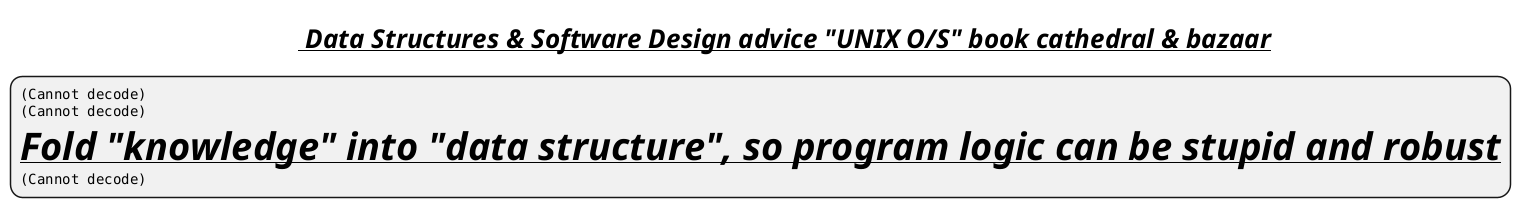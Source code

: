 @startmindmap
title =__// Data Structures & Software Design advice "UNIX O/S" book cathedral & bazaar//__

*:<img:images/img_37.png>
<img:images/img_38.png>
= <size:26>__//Fold "knowledge" into "data structure", so program logic can be stupid and robust//__
<img:images/img_39.png>;

@endmindmap
